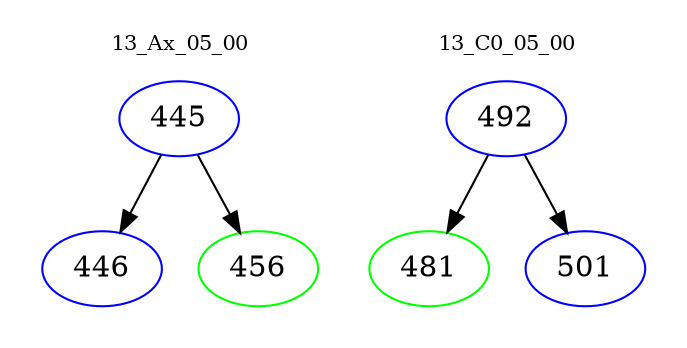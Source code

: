 digraph{
subgraph cluster_0 {
color = white
label = "13_Ax_05_00";
fontsize=10;
T0_445 [label="445", color="blue"]
T0_445 -> T0_446 [color="black"]
T0_446 [label="446", color="blue"]
T0_445 -> T0_456 [color="black"]
T0_456 [label="456", color="green"]
}
subgraph cluster_1 {
color = white
label = "13_C0_05_00";
fontsize=10;
T1_492 [label="492", color="blue"]
T1_492 -> T1_481 [color="black"]
T1_481 [label="481", color="green"]
T1_492 -> T1_501 [color="black"]
T1_501 [label="501", color="blue"]
}
}
